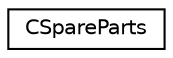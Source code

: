 digraph "Graphical Class Hierarchy"
{
 // LATEX_PDF_SIZE
  edge [fontname="Helvetica",fontsize="10",labelfontname="Helvetica",labelfontsize="10"];
  node [fontname="Helvetica",fontsize="10",shape=record];
  rankdir="LR";
  Node0 [label="CSpareParts",height=0.2,width=0.4,color="black", fillcolor="white", style="filled",URL="$class_c_spare_parts.html",tooltip=" "];
}
